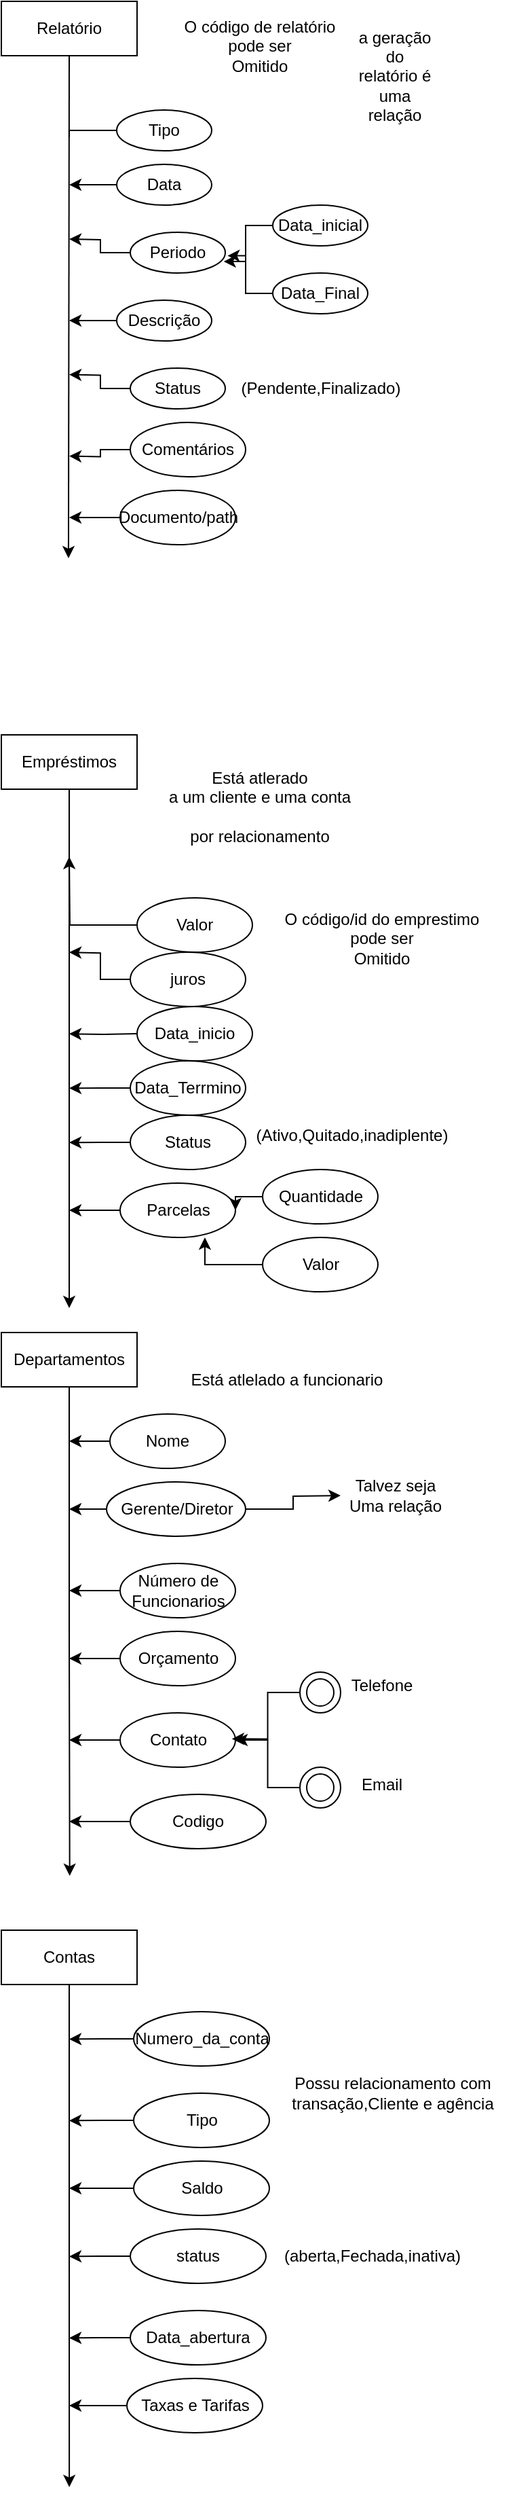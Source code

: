 <mxfile version="24.7.6">
  <diagram id="R2lEEEUBdFMjLlhIrx00" name="Page-1">
    <mxGraphModel dx="484" dy="807" grid="1" gridSize="10" guides="1" tooltips="1" connect="1" arrows="1" fold="1" page="1" pageScale="1" pageWidth="850" pageHeight="1100" math="0" shadow="0" extFonts="Permanent Marker^https://fonts.googleapis.com/css?family=Permanent+Marker">
      <root>
        <mxCell id="0" />
        <mxCell id="1" parent="0" />
        <mxCell id="0pXe_J8288s-POQmPDbU-6" style="edgeStyle=orthogonalEdgeStyle;rounded=0;orthogonalLoop=1;jettySize=auto;html=1;exitX=0.5;exitY=1;exitDx=0;exitDy=0;" edge="1" parent="1" source="0pXe_J8288s-POQmPDbU-1">
          <mxGeometry relative="1" as="geometry">
            <mxPoint x="320" y="1122" as="targetPoint" />
          </mxGeometry>
        </mxCell>
        <mxCell id="0pXe_J8288s-POQmPDbU-1" value="Empréstimos" style="whiteSpace=wrap;html=1;align=center;" vertex="1" parent="1">
          <mxGeometry x="270" y="700" width="100" height="40" as="geometry" />
        </mxCell>
        <mxCell id="0pXe_J8288s-POQmPDbU-7" style="edgeStyle=orthogonalEdgeStyle;rounded=0;orthogonalLoop=1;jettySize=auto;html=1;exitX=0.5;exitY=1;exitDx=0;exitDy=0;" edge="1" parent="1" source="0pXe_J8288s-POQmPDbU-2">
          <mxGeometry relative="1" as="geometry">
            <mxPoint x="319.471" y="570" as="targetPoint" />
          </mxGeometry>
        </mxCell>
        <mxCell id="0pXe_J8288s-POQmPDbU-2" value="Relatório" style="whiteSpace=wrap;html=1;align=center;" vertex="1" parent="1">
          <mxGeometry x="270" y="160" width="100" height="40" as="geometry" />
        </mxCell>
        <mxCell id="0pXe_J8288s-POQmPDbU-8" style="edgeStyle=orthogonalEdgeStyle;rounded=0;orthogonalLoop=1;jettySize=auto;html=1;exitX=0.5;exitY=1;exitDx=0;exitDy=0;" edge="1" parent="1" source="0pXe_J8288s-POQmPDbU-3">
          <mxGeometry relative="1" as="geometry">
            <mxPoint x="320.353" y="1540" as="targetPoint" />
          </mxGeometry>
        </mxCell>
        <mxCell id="0pXe_J8288s-POQmPDbU-3" value="Departamentos" style="whiteSpace=wrap;html=1;align=center;" vertex="1" parent="1">
          <mxGeometry x="270" y="1140" width="100" height="40" as="geometry" />
        </mxCell>
        <mxCell id="0pXe_J8288s-POQmPDbU-9" style="edgeStyle=orthogonalEdgeStyle;rounded=0;orthogonalLoop=1;jettySize=auto;html=1;exitX=0.5;exitY=1;exitDx=0;exitDy=0;" edge="1" parent="1" source="0pXe_J8288s-POQmPDbU-4">
          <mxGeometry relative="1" as="geometry">
            <mxPoint x="320.059" y="1990" as="targetPoint" />
          </mxGeometry>
        </mxCell>
        <mxCell id="0pXe_J8288s-POQmPDbU-4" value="&lt;div&gt;Contas&lt;/div&gt;" style="whiteSpace=wrap;html=1;align=center;" vertex="1" parent="1">
          <mxGeometry x="270" y="1580" width="100" height="40" as="geometry" />
        </mxCell>
        <mxCell id="0pXe_J8288s-POQmPDbU-18" style="edgeStyle=orthogonalEdgeStyle;rounded=0;orthogonalLoop=1;jettySize=auto;html=1;exitX=0;exitY=0.5;exitDx=0;exitDy=0;endArrow=none;endFill=0;" edge="1" parent="1" source="0pXe_J8288s-POQmPDbU-10">
          <mxGeometry relative="1" as="geometry">
            <mxPoint x="320" y="260" as="targetPoint" />
          </mxGeometry>
        </mxCell>
        <mxCell id="0pXe_J8288s-POQmPDbU-10" value="Tipo" style="ellipse;whiteSpace=wrap;html=1;align=center;" vertex="1" parent="1">
          <mxGeometry x="355" y="240" width="70" height="30" as="geometry" />
        </mxCell>
        <mxCell id="0pXe_J8288s-POQmPDbU-19" style="edgeStyle=orthogonalEdgeStyle;rounded=0;orthogonalLoop=1;jettySize=auto;html=1;exitX=0;exitY=0.5;exitDx=0;exitDy=0;" edge="1" parent="1" source="0pXe_J8288s-POQmPDbU-12">
          <mxGeometry relative="1" as="geometry">
            <mxPoint x="320" y="295.018" as="targetPoint" />
          </mxGeometry>
        </mxCell>
        <mxCell id="0pXe_J8288s-POQmPDbU-12" value="Data " style="ellipse;whiteSpace=wrap;html=1;align=center;" vertex="1" parent="1">
          <mxGeometry x="355" y="280" width="70" height="30" as="geometry" />
        </mxCell>
        <mxCell id="0pXe_J8288s-POQmPDbU-21" style="edgeStyle=orthogonalEdgeStyle;rounded=0;orthogonalLoop=1;jettySize=auto;html=1;exitX=0;exitY=0.5;exitDx=0;exitDy=0;" edge="1" parent="1" source="0pXe_J8288s-POQmPDbU-20">
          <mxGeometry relative="1" as="geometry">
            <mxPoint x="320" y="335.018" as="targetPoint" />
          </mxGeometry>
        </mxCell>
        <mxCell id="0pXe_J8288s-POQmPDbU-20" value="Periodo" style="ellipse;whiteSpace=wrap;html=1;align=center;" vertex="1" parent="1">
          <mxGeometry x="365" y="330" width="70" height="30" as="geometry" />
        </mxCell>
        <mxCell id="0pXe_J8288s-POQmPDbU-22" value="Data_inicial" style="ellipse;whiteSpace=wrap;html=1;align=center;" vertex="1" parent="1">
          <mxGeometry x="470" y="310" width="70" height="30" as="geometry" />
        </mxCell>
        <mxCell id="0pXe_J8288s-POQmPDbU-23" value="Data_Final" style="ellipse;whiteSpace=wrap;html=1;align=center;" vertex="1" parent="1">
          <mxGeometry x="470" y="360" width="70" height="30" as="geometry" />
        </mxCell>
        <mxCell id="0pXe_J8288s-POQmPDbU-24" style="edgeStyle=orthogonalEdgeStyle;rounded=0;orthogonalLoop=1;jettySize=auto;html=1;exitX=0;exitY=0.5;exitDx=0;exitDy=0;entryX=1.024;entryY=0.577;entryDx=0;entryDy=0;entryPerimeter=0;" edge="1" parent="1" source="0pXe_J8288s-POQmPDbU-23" target="0pXe_J8288s-POQmPDbU-20">
          <mxGeometry relative="1" as="geometry" />
        </mxCell>
        <mxCell id="0pXe_J8288s-POQmPDbU-25" style="edgeStyle=orthogonalEdgeStyle;rounded=0;orthogonalLoop=1;jettySize=auto;html=1;exitX=0;exitY=0.5;exitDx=0;exitDy=0;entryX=0.983;entryY=0.717;entryDx=0;entryDy=0;entryPerimeter=0;" edge="1" parent="1" source="0pXe_J8288s-POQmPDbU-22" target="0pXe_J8288s-POQmPDbU-20">
          <mxGeometry relative="1" as="geometry" />
        </mxCell>
        <mxCell id="0pXe_J8288s-POQmPDbU-27" style="edgeStyle=orthogonalEdgeStyle;rounded=0;orthogonalLoop=1;jettySize=auto;html=1;exitX=0;exitY=0.5;exitDx=0;exitDy=0;" edge="1" parent="1" source="0pXe_J8288s-POQmPDbU-26">
          <mxGeometry relative="1" as="geometry">
            <mxPoint x="320" y="394.795" as="targetPoint" />
          </mxGeometry>
        </mxCell>
        <mxCell id="0pXe_J8288s-POQmPDbU-26" value="Descrição" style="ellipse;whiteSpace=wrap;html=1;align=center;" vertex="1" parent="1">
          <mxGeometry x="355" y="380" width="70" height="30" as="geometry" />
        </mxCell>
        <mxCell id="0pXe_J8288s-POQmPDbU-29" style="edgeStyle=orthogonalEdgeStyle;rounded=0;orthogonalLoop=1;jettySize=auto;html=1;exitX=0;exitY=0.5;exitDx=0;exitDy=0;" edge="1" parent="1" source="0pXe_J8288s-POQmPDbU-28">
          <mxGeometry relative="1" as="geometry">
            <mxPoint x="320" y="434.795" as="targetPoint" />
          </mxGeometry>
        </mxCell>
        <mxCell id="0pXe_J8288s-POQmPDbU-28" value="Status" style="ellipse;whiteSpace=wrap;html=1;align=center;" vertex="1" parent="1">
          <mxGeometry x="365" y="430" width="70" height="30" as="geometry" />
        </mxCell>
        <mxCell id="0pXe_J8288s-POQmPDbU-31" style="edgeStyle=orthogonalEdgeStyle;rounded=0;orthogonalLoop=1;jettySize=auto;html=1;exitX=0;exitY=0.5;exitDx=0;exitDy=0;" edge="1" parent="1" source="0pXe_J8288s-POQmPDbU-30">
          <mxGeometry relative="1" as="geometry">
            <mxPoint x="320" y="494.795" as="targetPoint" />
          </mxGeometry>
        </mxCell>
        <mxCell id="0pXe_J8288s-POQmPDbU-30" value="Comentários" style="ellipse;whiteSpace=wrap;html=1;align=center;" vertex="1" parent="1">
          <mxGeometry x="365" y="470" width="85" height="40" as="geometry" />
        </mxCell>
        <mxCell id="0pXe_J8288s-POQmPDbU-32" value="a geração do relatório é uma relação" style="text;strokeColor=none;align=center;fillColor=none;html=1;verticalAlign=middle;whiteSpace=wrap;rounded=0;" vertex="1" parent="1">
          <mxGeometry x="530" y="200" width="60" height="30" as="geometry" />
        </mxCell>
        <mxCell id="0pXe_J8288s-POQmPDbU-33" value="&lt;div&gt;O código de relatório&lt;/div&gt;&lt;div&gt;pode ser&lt;/div&gt;&lt;div&gt;Omitido&lt;br&gt;&lt;/div&gt;" style="text;html=1;align=center;verticalAlign=middle;resizable=0;points=[];autosize=1;strokeColor=none;fillColor=none;" vertex="1" parent="1">
          <mxGeometry x="390" y="163" width="140" height="60" as="geometry" />
        </mxCell>
        <mxCell id="0pXe_J8288s-POQmPDbU-35" style="edgeStyle=orthogonalEdgeStyle;rounded=0;orthogonalLoop=1;jettySize=auto;html=1;exitX=0;exitY=0.5;exitDx=0;exitDy=0;" edge="1" parent="1" source="0pXe_J8288s-POQmPDbU-34">
          <mxGeometry relative="1" as="geometry">
            <mxPoint x="320" y="540" as="targetPoint" />
          </mxGeometry>
        </mxCell>
        <mxCell id="0pXe_J8288s-POQmPDbU-34" value="Documento/path" style="ellipse;whiteSpace=wrap;html=1;align=center;" vertex="1" parent="1">
          <mxGeometry x="357.5" y="520" width="85" height="40" as="geometry" />
        </mxCell>
        <mxCell id="0pXe_J8288s-POQmPDbU-36" value="(Pendente,Finalizado)" style="text;html=1;align=center;verticalAlign=middle;resizable=0;points=[];autosize=1;strokeColor=none;fillColor=none;" vertex="1" parent="1">
          <mxGeometry x="435" y="430" width="140" height="30" as="geometry" />
        </mxCell>
        <mxCell id="0pXe_J8288s-POQmPDbU-39" style="edgeStyle=orthogonalEdgeStyle;rounded=0;orthogonalLoop=1;jettySize=auto;html=1;exitX=0;exitY=0.5;exitDx=0;exitDy=0;" edge="1" parent="1" source="0pXe_J8288s-POQmPDbU-38">
          <mxGeometry relative="1" as="geometry">
            <mxPoint x="320" y="789.788" as="targetPoint" />
          </mxGeometry>
        </mxCell>
        <mxCell id="0pXe_J8288s-POQmPDbU-38" value="Valor" style="ellipse;whiteSpace=wrap;html=1;align=center;" vertex="1" parent="1">
          <mxGeometry x="370" y="820" width="85" height="40" as="geometry" />
        </mxCell>
        <mxCell id="0pXe_J8288s-POQmPDbU-42" style="edgeStyle=orthogonalEdgeStyle;rounded=0;orthogonalLoop=1;jettySize=auto;html=1;exitX=0;exitY=0.5;exitDx=0;exitDy=0;" edge="1" parent="1" source="0pXe_J8288s-POQmPDbU-40">
          <mxGeometry relative="1" as="geometry">
            <mxPoint x="320" y="860.091" as="targetPoint" />
          </mxGeometry>
        </mxCell>
        <mxCell id="0pXe_J8288s-POQmPDbU-40" value="&lt;div&gt;juros&lt;/div&gt;" style="ellipse;whiteSpace=wrap;html=1;align=center;" vertex="1" parent="1">
          <mxGeometry x="365" y="860" width="85" height="40" as="geometry" />
        </mxCell>
        <mxCell id="0pXe_J8288s-POQmPDbU-44" style="edgeStyle=orthogonalEdgeStyle;rounded=0;orthogonalLoop=1;jettySize=auto;html=1;exitX=0;exitY=0.5;exitDx=0;exitDy=0;" edge="1" parent="1">
          <mxGeometry relative="1" as="geometry">
            <mxPoint x="320" y="920.091" as="targetPoint" />
            <mxPoint x="370.0" y="920" as="sourcePoint" />
          </mxGeometry>
        </mxCell>
        <mxCell id="0pXe_J8288s-POQmPDbU-45" value="Data_inicio" style="ellipse;whiteSpace=wrap;html=1;align=center;" vertex="1" parent="1">
          <mxGeometry x="370" y="900" width="85" height="40" as="geometry" />
        </mxCell>
        <mxCell id="0pXe_J8288s-POQmPDbU-47" style="edgeStyle=orthogonalEdgeStyle;rounded=0;orthogonalLoop=1;jettySize=auto;html=1;exitX=0;exitY=0.5;exitDx=0;exitDy=0;" edge="1" parent="1" source="0pXe_J8288s-POQmPDbU-46">
          <mxGeometry relative="1" as="geometry">
            <mxPoint x="320" y="960.091" as="targetPoint" />
          </mxGeometry>
        </mxCell>
        <mxCell id="0pXe_J8288s-POQmPDbU-46" value="Data_Terrmino" style="ellipse;whiteSpace=wrap;html=1;align=center;" vertex="1" parent="1">
          <mxGeometry x="365" y="940" width="85" height="40" as="geometry" />
        </mxCell>
        <mxCell id="0pXe_J8288s-POQmPDbU-49" style="edgeStyle=orthogonalEdgeStyle;rounded=0;orthogonalLoop=1;jettySize=auto;html=1;exitX=0;exitY=0.5;exitDx=0;exitDy=0;" edge="1" parent="1" source="0pXe_J8288s-POQmPDbU-48">
          <mxGeometry relative="1" as="geometry">
            <mxPoint x="320" y="1000.091" as="targetPoint" />
          </mxGeometry>
        </mxCell>
        <mxCell id="0pXe_J8288s-POQmPDbU-48" value="Status" style="ellipse;whiteSpace=wrap;html=1;align=center;" vertex="1" parent="1">
          <mxGeometry x="365" y="980" width="85" height="40" as="geometry" />
        </mxCell>
        <mxCell id="0pXe_J8288s-POQmPDbU-51" style="edgeStyle=orthogonalEdgeStyle;rounded=0;orthogonalLoop=1;jettySize=auto;html=1;exitX=0;exitY=0.5;exitDx=0;exitDy=0;" edge="1" parent="1" source="0pXe_J8288s-POQmPDbU-50">
          <mxGeometry relative="1" as="geometry">
            <mxPoint x="320" y="1049.788" as="targetPoint" />
          </mxGeometry>
        </mxCell>
        <mxCell id="0pXe_J8288s-POQmPDbU-50" value="Parcelas" style="ellipse;whiteSpace=wrap;html=1;align=center;" vertex="1" parent="1">
          <mxGeometry x="357.5" y="1030" width="85" height="40" as="geometry" />
        </mxCell>
        <mxCell id="0pXe_J8288s-POQmPDbU-54" style="edgeStyle=orthogonalEdgeStyle;rounded=0;orthogonalLoop=1;jettySize=auto;html=1;exitX=0;exitY=0.5;exitDx=0;exitDy=0;entryX=1;entryY=0.5;entryDx=0;entryDy=0;" edge="1" parent="1" source="0pXe_J8288s-POQmPDbU-52" target="0pXe_J8288s-POQmPDbU-50">
          <mxGeometry relative="1" as="geometry" />
        </mxCell>
        <mxCell id="0pXe_J8288s-POQmPDbU-52" value="Quantidade" style="ellipse;whiteSpace=wrap;html=1;align=center;" vertex="1" parent="1">
          <mxGeometry x="462.5" y="1020" width="85" height="40" as="geometry" />
        </mxCell>
        <mxCell id="0pXe_J8288s-POQmPDbU-53" value="Valor" style="ellipse;whiteSpace=wrap;html=1;align=center;" vertex="1" parent="1">
          <mxGeometry x="462.5" y="1070" width="85" height="40" as="geometry" />
        </mxCell>
        <mxCell id="0pXe_J8288s-POQmPDbU-55" style="edgeStyle=orthogonalEdgeStyle;rounded=0;orthogonalLoop=1;jettySize=auto;html=1;exitX=0;exitY=0.5;exitDx=0;exitDy=0;entryX=0.735;entryY=1;entryDx=0;entryDy=0;entryPerimeter=0;" edge="1" parent="1" source="0pXe_J8288s-POQmPDbU-53" target="0pXe_J8288s-POQmPDbU-50">
          <mxGeometry relative="1" as="geometry" />
        </mxCell>
        <mxCell id="0pXe_J8288s-POQmPDbU-56" value="(Ativo,Quitado,inadiplente)" style="text;html=1;align=center;verticalAlign=middle;resizable=0;points=[];autosize=1;strokeColor=none;fillColor=none;" vertex="1" parent="1">
          <mxGeometry x="442.5" y="980" width="170" height="30" as="geometry" />
        </mxCell>
        <mxCell id="0pXe_J8288s-POQmPDbU-75" style="edgeStyle=orthogonalEdgeStyle;rounded=0;orthogonalLoop=1;jettySize=auto;html=1;exitX=0;exitY=0.5;exitDx=0;exitDy=0;" edge="1" parent="1" source="0pXe_J8288s-POQmPDbU-57">
          <mxGeometry relative="1" as="geometry">
            <mxPoint x="320" y="1220.294" as="targetPoint" />
          </mxGeometry>
        </mxCell>
        <mxCell id="0pXe_J8288s-POQmPDbU-57" value="Nome" style="ellipse;whiteSpace=wrap;html=1;align=center;" vertex="1" parent="1">
          <mxGeometry x="350" y="1200" width="85" height="40" as="geometry" />
        </mxCell>
        <mxCell id="0pXe_J8288s-POQmPDbU-62" style="edgeStyle=orthogonalEdgeStyle;rounded=0;orthogonalLoop=1;jettySize=auto;html=1;exitX=1;exitY=0.5;exitDx=0;exitDy=0;" edge="1" parent="1" source="0pXe_J8288s-POQmPDbU-58">
          <mxGeometry relative="1" as="geometry">
            <mxPoint x="520" y="1260" as="targetPoint" />
          </mxGeometry>
        </mxCell>
        <mxCell id="0pXe_J8288s-POQmPDbU-76" style="edgeStyle=orthogonalEdgeStyle;rounded=0;orthogonalLoop=1;jettySize=auto;html=1;exitX=0;exitY=0.5;exitDx=0;exitDy=0;" edge="1" parent="1" source="0pXe_J8288s-POQmPDbU-58">
          <mxGeometry relative="1" as="geometry">
            <mxPoint x="320" y="1270.294" as="targetPoint" />
          </mxGeometry>
        </mxCell>
        <mxCell id="0pXe_J8288s-POQmPDbU-58" value="Gerente/Diretor" style="ellipse;whiteSpace=wrap;html=1;align=center;" vertex="1" parent="1">
          <mxGeometry x="347.5" y="1250" width="102.5" height="40" as="geometry" />
        </mxCell>
        <mxCell id="0pXe_J8288s-POQmPDbU-78" style="edgeStyle=orthogonalEdgeStyle;rounded=0;orthogonalLoop=1;jettySize=auto;html=1;exitX=0;exitY=0.5;exitDx=0;exitDy=0;" edge="1" parent="1" source="0pXe_J8288s-POQmPDbU-59">
          <mxGeometry relative="1" as="geometry">
            <mxPoint x="320" y="1380.294" as="targetPoint" />
          </mxGeometry>
        </mxCell>
        <mxCell id="0pXe_J8288s-POQmPDbU-59" value="Orçamento" style="ellipse;whiteSpace=wrap;html=1;align=center;" vertex="1" parent="1">
          <mxGeometry x="357.5" y="1360" width="85" height="40" as="geometry" />
        </mxCell>
        <mxCell id="0pXe_J8288s-POQmPDbU-77" style="edgeStyle=orthogonalEdgeStyle;rounded=0;orthogonalLoop=1;jettySize=auto;html=1;exitX=0;exitY=0.5;exitDx=0;exitDy=0;" edge="1" parent="1" source="0pXe_J8288s-POQmPDbU-60">
          <mxGeometry relative="1" as="geometry">
            <mxPoint x="320" y="1330.294" as="targetPoint" />
          </mxGeometry>
        </mxCell>
        <mxCell id="0pXe_J8288s-POQmPDbU-60" value="&lt;div&gt;Número de&lt;/div&gt;&lt;div&gt;Funcionarios&lt;br&gt;&lt;/div&gt;" style="ellipse;whiteSpace=wrap;html=1;align=center;" vertex="1" parent="1">
          <mxGeometry x="357.5" y="1310" width="85" height="40" as="geometry" />
        </mxCell>
        <mxCell id="0pXe_J8288s-POQmPDbU-79" style="edgeStyle=orthogonalEdgeStyle;rounded=0;orthogonalLoop=1;jettySize=auto;html=1;exitX=0;exitY=0.5;exitDx=0;exitDy=0;" edge="1" parent="1" source="0pXe_J8288s-POQmPDbU-61">
          <mxGeometry relative="1" as="geometry">
            <mxPoint x="320" y="1440.294" as="targetPoint" />
          </mxGeometry>
        </mxCell>
        <mxCell id="0pXe_J8288s-POQmPDbU-61" value="Contato" style="ellipse;whiteSpace=wrap;html=1;align=center;" vertex="1" parent="1">
          <mxGeometry x="357.5" y="1420" width="85" height="40" as="geometry" />
        </mxCell>
        <mxCell id="0pXe_J8288s-POQmPDbU-63" value="&lt;div&gt;Talvez seja&lt;/div&gt;&lt;div&gt;Uma relação&lt;br&gt;&lt;/div&gt;" style="text;html=1;align=center;verticalAlign=middle;resizable=0;points=[];autosize=1;strokeColor=none;fillColor=none;" vertex="1" parent="1">
          <mxGeometry x="515" y="1240" width="90" height="40" as="geometry" />
        </mxCell>
        <mxCell id="0pXe_J8288s-POQmPDbU-66" value="" style="ellipse;whiteSpace=wrap;html=1;align=center;" vertex="1" parent="1">
          <mxGeometry x="490" y="1390" width="30" height="30" as="geometry" />
        </mxCell>
        <mxCell id="0pXe_J8288s-POQmPDbU-64" value="" style="ellipse;whiteSpace=wrap;html=1;align=center;gradientColor=none;fillColor=none;" vertex="1" parent="1">
          <mxGeometry x="495" y="1395" width="20" height="20" as="geometry" />
        </mxCell>
        <mxCell id="0pXe_J8288s-POQmPDbU-72" style="edgeStyle=orthogonalEdgeStyle;rounded=0;orthogonalLoop=1;jettySize=auto;html=1;exitX=0;exitY=0.5;exitDx=0;exitDy=0;" edge="1" parent="1" source="0pXe_J8288s-POQmPDbU-69" target="0pXe_J8288s-POQmPDbU-61">
          <mxGeometry relative="1" as="geometry" />
        </mxCell>
        <mxCell id="0pXe_J8288s-POQmPDbU-69" value="" style="ellipse;whiteSpace=wrap;html=1;align=center;" vertex="1" parent="1">
          <mxGeometry x="490" y="1460" width="30" height="30" as="geometry" />
        </mxCell>
        <mxCell id="0pXe_J8288s-POQmPDbU-70" value="" style="ellipse;whiteSpace=wrap;html=1;align=center;gradientColor=none;fillColor=none;" vertex="1" parent="1">
          <mxGeometry x="495" y="1465" width="20" height="20" as="geometry" />
        </mxCell>
        <mxCell id="0pXe_J8288s-POQmPDbU-71" style="edgeStyle=orthogonalEdgeStyle;rounded=0;orthogonalLoop=1;jettySize=auto;html=1;exitX=0;exitY=0.5;exitDx=0;exitDy=0;entryX=0.969;entryY=0.479;entryDx=0;entryDy=0;entryPerimeter=0;" edge="1" parent="1" source="0pXe_J8288s-POQmPDbU-66" target="0pXe_J8288s-POQmPDbU-61">
          <mxGeometry relative="1" as="geometry" />
        </mxCell>
        <mxCell id="0pXe_J8288s-POQmPDbU-73" value="Telefone" style="text;html=1;align=center;verticalAlign=middle;resizable=0;points=[];autosize=1;strokeColor=none;fillColor=none;" vertex="1" parent="1">
          <mxGeometry x="515" y="1385" width="70" height="30" as="geometry" />
        </mxCell>
        <mxCell id="0pXe_J8288s-POQmPDbU-74" value="Email" style="text;html=1;align=center;verticalAlign=middle;resizable=0;points=[];autosize=1;strokeColor=none;fillColor=none;" vertex="1" parent="1">
          <mxGeometry x="520" y="1458" width="60" height="30" as="geometry" />
        </mxCell>
        <mxCell id="0pXe_J8288s-POQmPDbU-80" value="&lt;div&gt;Está atlerado &lt;br&gt;&lt;/div&gt;&lt;div&gt;a um cliente e uma conta&lt;br&gt;&lt;br&gt;por relacionamento&lt;br&gt;&lt;/div&gt;" style="text;html=1;align=center;verticalAlign=middle;resizable=0;points=[];autosize=1;strokeColor=none;fillColor=none;" vertex="1" parent="1">
          <mxGeometry x="380" y="718" width="160" height="70" as="geometry" />
        </mxCell>
        <mxCell id="0pXe_J8288s-POQmPDbU-81" value="Está atlelado a funcionario" style="text;html=1;align=center;verticalAlign=middle;resizable=0;points=[];autosize=1;strokeColor=none;fillColor=none;" vertex="1" parent="1">
          <mxGeometry x="395" y="1160" width="170" height="30" as="geometry" />
        </mxCell>
        <mxCell id="0pXe_J8288s-POQmPDbU-83" style="edgeStyle=orthogonalEdgeStyle;rounded=0;orthogonalLoop=1;jettySize=auto;html=1;exitX=0;exitY=0.5;exitDx=0;exitDy=0;" edge="1" parent="1" source="0pXe_J8288s-POQmPDbU-82">
          <mxGeometry relative="1" as="geometry">
            <mxPoint x="320" y="1500" as="targetPoint" />
          </mxGeometry>
        </mxCell>
        <mxCell id="0pXe_J8288s-POQmPDbU-82" value="Codigo" style="ellipse;whiteSpace=wrap;html=1;align=center;" vertex="1" parent="1">
          <mxGeometry x="365" y="1480" width="100" height="40" as="geometry" />
        </mxCell>
        <mxCell id="0pXe_J8288s-POQmPDbU-98" style="edgeStyle=orthogonalEdgeStyle;rounded=0;orthogonalLoop=1;jettySize=auto;html=1;exitX=0;exitY=0.5;exitDx=0;exitDy=0;" edge="1" parent="1" source="0pXe_J8288s-POQmPDbU-86">
          <mxGeometry relative="1" as="geometry">
            <mxPoint x="320" y="1660.209" as="targetPoint" />
          </mxGeometry>
        </mxCell>
        <mxCell id="0pXe_J8288s-POQmPDbU-86" value="Numero_da_conta" style="ellipse;whiteSpace=wrap;html=1;align=center;" vertex="1" parent="1">
          <mxGeometry x="367.5" y="1640" width="100" height="40" as="geometry" />
        </mxCell>
        <mxCell id="0pXe_J8288s-POQmPDbU-96" style="edgeStyle=orthogonalEdgeStyle;rounded=0;orthogonalLoop=1;jettySize=auto;html=1;exitX=0;exitY=0.5;exitDx=0;exitDy=0;" edge="1" parent="1" source="0pXe_J8288s-POQmPDbU-87">
          <mxGeometry relative="1" as="geometry">
            <mxPoint x="320" y="1769.977" as="targetPoint" />
          </mxGeometry>
        </mxCell>
        <mxCell id="0pXe_J8288s-POQmPDbU-87" value="&lt;div&gt;Saldo&lt;/div&gt;" style="ellipse;whiteSpace=wrap;html=1;align=center;" vertex="1" parent="1">
          <mxGeometry x="367.5" y="1750" width="100" height="40" as="geometry" />
        </mxCell>
        <mxCell id="0pXe_J8288s-POQmPDbU-97" style="edgeStyle=orthogonalEdgeStyle;rounded=0;orthogonalLoop=1;jettySize=auto;html=1;exitX=0;exitY=0.5;exitDx=0;exitDy=0;" edge="1" parent="1" source="0pXe_J8288s-POQmPDbU-88">
          <mxGeometry relative="1" as="geometry">
            <mxPoint x="320" y="1720.209" as="targetPoint" />
          </mxGeometry>
        </mxCell>
        <mxCell id="0pXe_J8288s-POQmPDbU-88" value="Tipo" style="ellipse;whiteSpace=wrap;html=1;align=center;" vertex="1" parent="1">
          <mxGeometry x="367.5" y="1700" width="100" height="40" as="geometry" />
        </mxCell>
        <mxCell id="0pXe_J8288s-POQmPDbU-95" style="edgeStyle=orthogonalEdgeStyle;rounded=0;orthogonalLoop=1;jettySize=auto;html=1;exitX=0;exitY=0.5;exitDx=0;exitDy=0;" edge="1" parent="1" source="0pXe_J8288s-POQmPDbU-90">
          <mxGeometry relative="1" as="geometry">
            <mxPoint x="320" y="1820.209" as="targetPoint" />
          </mxGeometry>
        </mxCell>
        <mxCell id="0pXe_J8288s-POQmPDbU-90" value="status" style="ellipse;whiteSpace=wrap;html=1;align=center;" vertex="1" parent="1">
          <mxGeometry x="365" y="1800" width="100" height="40" as="geometry" />
        </mxCell>
        <mxCell id="0pXe_J8288s-POQmPDbU-94" style="edgeStyle=orthogonalEdgeStyle;rounded=0;orthogonalLoop=1;jettySize=auto;html=1;exitX=0;exitY=0.5;exitDx=0;exitDy=0;" edge="1" parent="1" source="0pXe_J8288s-POQmPDbU-91">
          <mxGeometry relative="1" as="geometry">
            <mxPoint x="320" y="1880.209" as="targetPoint" />
          </mxGeometry>
        </mxCell>
        <mxCell id="0pXe_J8288s-POQmPDbU-91" value="Data_abertura" style="ellipse;whiteSpace=wrap;html=1;align=center;" vertex="1" parent="1">
          <mxGeometry x="365" y="1860" width="100" height="40" as="geometry" />
        </mxCell>
        <mxCell id="0pXe_J8288s-POQmPDbU-93" style="edgeStyle=orthogonalEdgeStyle;rounded=0;orthogonalLoop=1;jettySize=auto;html=1;exitX=0;exitY=0.5;exitDx=0;exitDy=0;" edge="1" parent="1" source="0pXe_J8288s-POQmPDbU-92">
          <mxGeometry relative="1" as="geometry">
            <mxPoint x="320" y="1929.977" as="targetPoint" />
          </mxGeometry>
        </mxCell>
        <mxCell id="0pXe_J8288s-POQmPDbU-92" value="Taxas e Tarifas" style="ellipse;whiteSpace=wrap;html=1;align=center;" vertex="1" parent="1">
          <mxGeometry x="362.5" y="1910" width="100" height="40" as="geometry" />
        </mxCell>
        <mxCell id="0pXe_J8288s-POQmPDbU-99" value="(aberta,Fechada,inativa)" style="text;html=1;align=center;verticalAlign=middle;resizable=0;points=[];autosize=1;strokeColor=none;fillColor=none;" vertex="1" parent="1">
          <mxGeometry x="462.5" y="1805" width="160" height="30" as="geometry" />
        </mxCell>
        <mxCell id="0pXe_J8288s-POQmPDbU-100" value="&lt;div&gt;Possu relacionamento com &lt;br&gt;&lt;/div&gt;&lt;div&gt;transação,Cliente e agência&lt;br&gt;&lt;/div&gt;" style="text;html=1;align=center;verticalAlign=middle;resizable=0;points=[];autosize=1;strokeColor=none;fillColor=none;" vertex="1" parent="1">
          <mxGeometry x="467.5" y="1680" width="180" height="40" as="geometry" />
        </mxCell>
        <mxCell id="0pXe_J8288s-POQmPDbU-101" value="&lt;div&gt;O código/id do emprestimo&lt;br&gt;&lt;/div&gt;&lt;div&gt;pode ser&lt;/div&gt;&lt;div&gt;Omitido&lt;br&gt;&lt;/div&gt;" style="text;html=1;align=center;verticalAlign=middle;resizable=0;points=[];autosize=1;strokeColor=none;fillColor=none;" vertex="1" parent="1">
          <mxGeometry x="465" y="820" width="170" height="60" as="geometry" />
        </mxCell>
      </root>
    </mxGraphModel>
  </diagram>
</mxfile>
